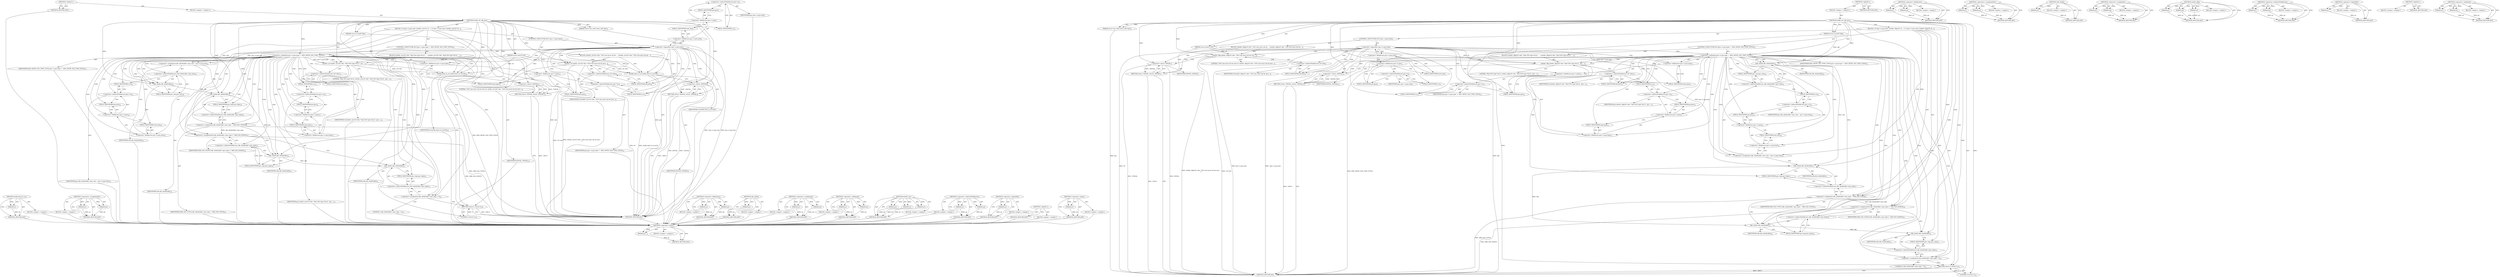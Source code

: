 digraph "&lt;operator&gt;.minus" {
vulnerable_136 [label=<(METHOD,&lt;operator&gt;.minus)>];
vulnerable_137 [label=<(PARAM,p1)>];
vulnerable_138 [label=<(BLOCK,&lt;empty&gt;,&lt;empty&gt;)>];
vulnerable_139 [label=<(METHOD_RETURN,ANY)>];
vulnerable_6 [label=<(METHOD,&lt;global&gt;)<SUB>1</SUB>>];
vulnerable_7 [label=<(BLOCK,&lt;empty&gt;,&lt;empty&gt;)<SUB>1</SUB>>];
vulnerable_8 [label=<(METHOD,netbk_set_skb_gso)<SUB>1</SUB>>];
vulnerable_9 [label=<(PARAM,struct xenvif *vif)<SUB>1</SUB>>];
vulnerable_10 [label=<(PARAM,struct sk_buff *skb)<SUB>2</SUB>>];
vulnerable_11 [label=<(PARAM,struct xen_netif_extra_info *gso)<SUB>3</SUB>>];
vulnerable_12 [label=<(BLOCK,{
 	if (!gso-&gt;u.gso.size) {
		netdev_dbg(vif-&gt;d...,{
 	if (!gso-&gt;u.gso.size) {
		netdev_dbg(vif-&gt;d...)<SUB>4</SUB>>];
vulnerable_13 [label=<(CONTROL_STRUCTURE,IF,if (!gso-&gt;u.gso.size))<SUB>5</SUB>>];
vulnerable_14 [label=<(&lt;operator&gt;.logicalNot,!gso-&gt;u.gso.size)<SUB>5</SUB>>];
vulnerable_15 [label=<(&lt;operator&gt;.fieldAccess,gso-&gt;u.gso.size)<SUB>5</SUB>>];
vulnerable_16 [label=<(&lt;operator&gt;.fieldAccess,gso-&gt;u.gso)<SUB>5</SUB>>];
vulnerable_17 [label=<(&lt;operator&gt;.indirectFieldAccess,gso-&gt;u)<SUB>5</SUB>>];
vulnerable_18 [label=<(IDENTIFIER,gso,!gso-&gt;u.gso.size)<SUB>5</SUB>>];
vulnerable_19 [label=<(FIELD_IDENTIFIER,u,u)<SUB>5</SUB>>];
vulnerable_20 [label=<(FIELD_IDENTIFIER,gso,gso)<SUB>5</SUB>>];
vulnerable_21 [label=<(FIELD_IDENTIFIER,size,size)<SUB>5</SUB>>];
vulnerable_22 [label=<(BLOCK,{
		netdev_dbg(vif-&gt;dev, &quot;GSO size must not be ...,{
		netdev_dbg(vif-&gt;dev, &quot;GSO size must not be ...)<SUB>5</SUB>>];
vulnerable_23 [label=<(netdev_dbg,netdev_dbg(vif-&gt;dev, &quot;GSO size must not be zero...)<SUB>6</SUB>>];
vulnerable_24 [label=<(&lt;operator&gt;.indirectFieldAccess,vif-&gt;dev)<SUB>6</SUB>>];
vulnerable_25 [label=<(IDENTIFIER,vif,netdev_dbg(vif-&gt;dev, &quot;GSO size must not be zero...)<SUB>6</SUB>>];
vulnerable_26 [label=<(FIELD_IDENTIFIER,dev,dev)<SUB>6</SUB>>];
vulnerable_27 [label=<(LITERAL,&quot;GSO size must not be zero.\n&quot;,netdev_dbg(vif-&gt;dev, &quot;GSO size must not be zero...)<SUB>6</SUB>>];
vulnerable_28 [label=<(RETURN,return -EINVAL;,return -EINVAL;)<SUB>7</SUB>>];
vulnerable_29 [label=<(&lt;operator&gt;.minus,-EINVAL)<SUB>7</SUB>>];
vulnerable_30 [label=<(IDENTIFIER,EINVAL,-EINVAL)<SUB>7</SUB>>];
vulnerable_31 [label=<(CONTROL_STRUCTURE,IF,if (gso-&gt;u.gso.type != XEN_NETIF_GSO_TYPE_TCPV4))<SUB>11</SUB>>];
vulnerable_32 [label=<(&lt;operator&gt;.notEquals,gso-&gt;u.gso.type != XEN_NETIF_GSO_TYPE_TCPV4)<SUB>11</SUB>>];
vulnerable_33 [label=<(&lt;operator&gt;.fieldAccess,gso-&gt;u.gso.type)<SUB>11</SUB>>];
vulnerable_34 [label=<(&lt;operator&gt;.fieldAccess,gso-&gt;u.gso)<SUB>11</SUB>>];
vulnerable_35 [label=<(&lt;operator&gt;.indirectFieldAccess,gso-&gt;u)<SUB>11</SUB>>];
vulnerable_36 [label=<(IDENTIFIER,gso,gso-&gt;u.gso.type != XEN_NETIF_GSO_TYPE_TCPV4)<SUB>11</SUB>>];
vulnerable_37 [label=<(FIELD_IDENTIFIER,u,u)<SUB>11</SUB>>];
vulnerable_38 [label=<(FIELD_IDENTIFIER,gso,gso)<SUB>11</SUB>>];
vulnerable_39 [label=<(FIELD_IDENTIFIER,type,type)<SUB>11</SUB>>];
vulnerable_40 [label=<(IDENTIFIER,XEN_NETIF_GSO_TYPE_TCPV4,gso-&gt;u.gso.type != XEN_NETIF_GSO_TYPE_TCPV4)<SUB>11</SUB>>];
vulnerable_41 [label=<(BLOCK,{
		netdev_dbg(vif-&gt;dev, &quot;Bad GSO type %d.\n&quot;, ...,{
		netdev_dbg(vif-&gt;dev, &quot;Bad GSO type %d.\n&quot;, ...)<SUB>11</SUB>>];
vulnerable_42 [label=<(netdev_dbg,netdev_dbg(vif-&gt;dev, &quot;Bad GSO type %d.\n&quot;, gso-...)<SUB>12</SUB>>];
vulnerable_43 [label=<(&lt;operator&gt;.indirectFieldAccess,vif-&gt;dev)<SUB>12</SUB>>];
vulnerable_44 [label=<(IDENTIFIER,vif,netdev_dbg(vif-&gt;dev, &quot;Bad GSO type %d.\n&quot;, gso-...)<SUB>12</SUB>>];
vulnerable_45 [label=<(FIELD_IDENTIFIER,dev,dev)<SUB>12</SUB>>];
vulnerable_46 [label=<(LITERAL,&quot;Bad GSO type %d.\n&quot;,netdev_dbg(vif-&gt;dev, &quot;Bad GSO type %d.\n&quot;, gso-...)<SUB>12</SUB>>];
vulnerable_47 [label=<(&lt;operator&gt;.fieldAccess,gso-&gt;u.gso.type)<SUB>12</SUB>>];
vulnerable_48 [label=<(&lt;operator&gt;.fieldAccess,gso-&gt;u.gso)<SUB>12</SUB>>];
vulnerable_49 [label=<(&lt;operator&gt;.indirectFieldAccess,gso-&gt;u)<SUB>12</SUB>>];
vulnerable_50 [label=<(IDENTIFIER,gso,netdev_dbg(vif-&gt;dev, &quot;Bad GSO type %d.\n&quot;, gso-...)<SUB>12</SUB>>];
vulnerable_51 [label=<(FIELD_IDENTIFIER,u,u)<SUB>12</SUB>>];
vulnerable_52 [label=<(FIELD_IDENTIFIER,gso,gso)<SUB>12</SUB>>];
vulnerable_53 [label=<(FIELD_IDENTIFIER,type,type)<SUB>12</SUB>>];
vulnerable_54 [label=<(RETURN,return -EINVAL;,return -EINVAL;)<SUB>13</SUB>>];
vulnerable_55 [label=<(&lt;operator&gt;.minus,-EINVAL)<SUB>13</SUB>>];
vulnerable_56 [label=<(IDENTIFIER,EINVAL,-EINVAL)<SUB>13</SUB>>];
vulnerable_57 [label=<(&lt;operator&gt;.assignment,skb_shinfo(skb)-&gt;gso_size = gso-&gt;u.gso.size)<SUB>16</SUB>>];
vulnerable_58 [label=<(&lt;operator&gt;.indirectFieldAccess,skb_shinfo(skb)-&gt;gso_size)<SUB>16</SUB>>];
vulnerable_59 [label=<(skb_shinfo,skb_shinfo(skb))<SUB>16</SUB>>];
vulnerable_60 [label=<(IDENTIFIER,skb,skb_shinfo(skb))<SUB>16</SUB>>];
vulnerable_61 [label=<(FIELD_IDENTIFIER,gso_size,gso_size)<SUB>16</SUB>>];
vulnerable_62 [label=<(&lt;operator&gt;.fieldAccess,gso-&gt;u.gso.size)<SUB>16</SUB>>];
vulnerable_63 [label=<(&lt;operator&gt;.fieldAccess,gso-&gt;u.gso)<SUB>16</SUB>>];
vulnerable_64 [label=<(&lt;operator&gt;.indirectFieldAccess,gso-&gt;u)<SUB>16</SUB>>];
vulnerable_65 [label=<(IDENTIFIER,gso,skb_shinfo(skb)-&gt;gso_size = gso-&gt;u.gso.size)<SUB>16</SUB>>];
vulnerable_66 [label=<(FIELD_IDENTIFIER,u,u)<SUB>16</SUB>>];
vulnerable_67 [label=<(FIELD_IDENTIFIER,gso,gso)<SUB>16</SUB>>];
vulnerable_68 [label=<(FIELD_IDENTIFIER,size,size)<SUB>16</SUB>>];
vulnerable_69 [label=<(&lt;operator&gt;.assignment,skb_shinfo(skb)-&gt;gso_type = SKB_GSO_TCPV4)<SUB>17</SUB>>];
vulnerable_70 [label=<(&lt;operator&gt;.indirectFieldAccess,skb_shinfo(skb)-&gt;gso_type)<SUB>17</SUB>>];
vulnerable_71 [label=<(skb_shinfo,skb_shinfo(skb))<SUB>17</SUB>>];
vulnerable_72 [label=<(IDENTIFIER,skb,skb_shinfo(skb))<SUB>17</SUB>>];
vulnerable_73 [label=<(FIELD_IDENTIFIER,gso_type,gso_type)<SUB>17</SUB>>];
vulnerable_74 [label=<(IDENTIFIER,SKB_GSO_TCPV4,skb_shinfo(skb)-&gt;gso_type = SKB_GSO_TCPV4)<SUB>17</SUB>>];
vulnerable_75 [label=<(&lt;operators&gt;.assignmentOr,skb_shinfo(skb)-&gt;gso_type |= SKB_GSO_DODGY)<SUB>20</SUB>>];
vulnerable_76 [label=<(&lt;operator&gt;.indirectFieldAccess,skb_shinfo(skb)-&gt;gso_type)<SUB>20</SUB>>];
vulnerable_77 [label=<(skb_shinfo,skb_shinfo(skb))<SUB>20</SUB>>];
vulnerable_78 [label=<(IDENTIFIER,skb,skb_shinfo(skb))<SUB>20</SUB>>];
vulnerable_79 [label=<(FIELD_IDENTIFIER,gso_type,gso_type)<SUB>20</SUB>>];
vulnerable_80 [label=<(IDENTIFIER,SKB_GSO_DODGY,skb_shinfo(skb)-&gt;gso_type |= SKB_GSO_DODGY)<SUB>20</SUB>>];
vulnerable_81 [label=<(&lt;operator&gt;.assignment,skb_shinfo(skb)-&gt;gso_segs = 0)<SUB>21</SUB>>];
vulnerable_82 [label=<(&lt;operator&gt;.indirectFieldAccess,skb_shinfo(skb)-&gt;gso_segs)<SUB>21</SUB>>];
vulnerable_83 [label=<(skb_shinfo,skb_shinfo(skb))<SUB>21</SUB>>];
vulnerable_84 [label=<(IDENTIFIER,skb,skb_shinfo(skb))<SUB>21</SUB>>];
vulnerable_85 [label=<(FIELD_IDENTIFIER,gso_segs,gso_segs)<SUB>21</SUB>>];
vulnerable_86 [label=<(LITERAL,0,skb_shinfo(skb)-&gt;gso_segs = 0)<SUB>21</SUB>>];
vulnerable_87 [label=<(RETURN,return 0;,return 0;)<SUB>23</SUB>>];
vulnerable_88 [label=<(LITERAL,0,return 0;)<SUB>23</SUB>>];
vulnerable_89 [label=<(METHOD_RETURN,int)<SUB>1</SUB>>];
vulnerable_91 [label=<(METHOD_RETURN,ANY)<SUB>1</SUB>>];
vulnerable_120 [label=<(METHOD,&lt;operator&gt;.fieldAccess)>];
vulnerable_121 [label=<(PARAM,p1)>];
vulnerable_122 [label=<(PARAM,p2)>];
vulnerable_123 [label=<(BLOCK,&lt;empty&gt;,&lt;empty&gt;)>];
vulnerable_124 [label=<(METHOD_RETURN,ANY)>];
vulnerable_154 [label=<(METHOD,&lt;operators&gt;.assignmentOr)>];
vulnerable_155 [label=<(PARAM,p1)>];
vulnerable_156 [label=<(PARAM,p2)>];
vulnerable_157 [label=<(BLOCK,&lt;empty&gt;,&lt;empty&gt;)>];
vulnerable_158 [label=<(METHOD_RETURN,ANY)>];
vulnerable_150 [label=<(METHOD,skb_shinfo)>];
vulnerable_151 [label=<(PARAM,p1)>];
vulnerable_152 [label=<(BLOCK,&lt;empty&gt;,&lt;empty&gt;)>];
vulnerable_153 [label=<(METHOD_RETURN,ANY)>];
vulnerable_145 [label=<(METHOD,&lt;operator&gt;.assignment)>];
vulnerable_146 [label=<(PARAM,p1)>];
vulnerable_147 [label=<(PARAM,p2)>];
vulnerable_148 [label=<(BLOCK,&lt;empty&gt;,&lt;empty&gt;)>];
vulnerable_149 [label=<(METHOD_RETURN,ANY)>];
vulnerable_130 [label=<(METHOD,netdev_dbg)>];
vulnerable_131 [label=<(PARAM,p1)>];
vulnerable_132 [label=<(PARAM,p2)>];
vulnerable_133 [label=<(PARAM,p3)>];
vulnerable_134 [label=<(BLOCK,&lt;empty&gt;,&lt;empty&gt;)>];
vulnerable_135 [label=<(METHOD_RETURN,ANY)>];
vulnerable_125 [label=<(METHOD,&lt;operator&gt;.indirectFieldAccess)>];
vulnerable_126 [label=<(PARAM,p1)>];
vulnerable_127 [label=<(PARAM,p2)>];
vulnerable_128 [label=<(BLOCK,&lt;empty&gt;,&lt;empty&gt;)>];
vulnerable_129 [label=<(METHOD_RETURN,ANY)>];
vulnerable_116 [label=<(METHOD,&lt;operator&gt;.logicalNot)>];
vulnerable_117 [label=<(PARAM,p1)>];
vulnerable_118 [label=<(BLOCK,&lt;empty&gt;,&lt;empty&gt;)>];
vulnerable_119 [label=<(METHOD_RETURN,ANY)>];
vulnerable_110 [label=<(METHOD,&lt;global&gt;)<SUB>1</SUB>>];
vulnerable_111 [label=<(BLOCK,&lt;empty&gt;,&lt;empty&gt;)>];
vulnerable_112 [label=<(METHOD_RETURN,ANY)>];
vulnerable_140 [label=<(METHOD,&lt;operator&gt;.notEquals)>];
vulnerable_141 [label=<(PARAM,p1)>];
vulnerable_142 [label=<(PARAM,p2)>];
vulnerable_143 [label=<(BLOCK,&lt;empty&gt;,&lt;empty&gt;)>];
vulnerable_144 [label=<(METHOD_RETURN,ANY)>];
fixed_140 [label=<(METHOD,netbk_fatal_tx_err)>];
fixed_141 [label=<(PARAM,p1)>];
fixed_142 [label=<(BLOCK,&lt;empty&gt;,&lt;empty&gt;)>];
fixed_143 [label=<(METHOD_RETURN,ANY)>];
fixed_162 [label=<(METHOD,&lt;operators&gt;.assignmentOr)>];
fixed_163 [label=<(PARAM,p1)>];
fixed_164 [label=<(PARAM,p2)>];
fixed_165 [label=<(BLOCK,&lt;empty&gt;,&lt;empty&gt;)>];
fixed_166 [label=<(METHOD_RETURN,ANY)>];
fixed_6 [label=<(METHOD,&lt;global&gt;)<SUB>1</SUB>>];
fixed_7 [label=<(BLOCK,&lt;empty&gt;,&lt;empty&gt;)<SUB>1</SUB>>];
fixed_8 [label=<(METHOD,netbk_set_skb_gso)<SUB>1</SUB>>];
fixed_9 [label=<(PARAM,struct xenvif *vif)<SUB>1</SUB>>];
fixed_10 [label=<(PARAM,struct sk_buff *skb)<SUB>2</SUB>>];
fixed_11 [label=<(PARAM,struct xen_netif_extra_info *gso)<SUB>3</SUB>>];
fixed_12 [label=<(BLOCK,{
 	if (!gso-&gt;u.gso.size) {
		netdev_err(vif-&gt;d...,{
 	if (!gso-&gt;u.gso.size) {
		netdev_err(vif-&gt;d...)<SUB>4</SUB>>];
fixed_13 [label=<(CONTROL_STRUCTURE,IF,if (!gso-&gt;u.gso.size))<SUB>5</SUB>>];
fixed_14 [label=<(&lt;operator&gt;.logicalNot,!gso-&gt;u.gso.size)<SUB>5</SUB>>];
fixed_15 [label=<(&lt;operator&gt;.fieldAccess,gso-&gt;u.gso.size)<SUB>5</SUB>>];
fixed_16 [label=<(&lt;operator&gt;.fieldAccess,gso-&gt;u.gso)<SUB>5</SUB>>];
fixed_17 [label=<(&lt;operator&gt;.indirectFieldAccess,gso-&gt;u)<SUB>5</SUB>>];
fixed_18 [label=<(IDENTIFIER,gso,!gso-&gt;u.gso.size)<SUB>5</SUB>>];
fixed_19 [label=<(FIELD_IDENTIFIER,u,u)<SUB>5</SUB>>];
fixed_20 [label=<(FIELD_IDENTIFIER,gso,gso)<SUB>5</SUB>>];
fixed_21 [label=<(FIELD_IDENTIFIER,size,size)<SUB>5</SUB>>];
fixed_22 [label=<(BLOCK,{
		netdev_err(vif-&gt;dev, &quot;GSO size must not be ...,{
		netdev_err(vif-&gt;dev, &quot;GSO size must not be ...)<SUB>5</SUB>>];
fixed_23 [label=<(netdev_err,netdev_err(vif-&gt;dev, &quot;GSO size must not be zero...)<SUB>6</SUB>>];
fixed_24 [label=<(&lt;operator&gt;.indirectFieldAccess,vif-&gt;dev)<SUB>6</SUB>>];
fixed_25 [label=<(IDENTIFIER,vif,netdev_err(vif-&gt;dev, &quot;GSO size must not be zero...)<SUB>6</SUB>>];
fixed_26 [label=<(FIELD_IDENTIFIER,dev,dev)<SUB>6</SUB>>];
fixed_27 [label=<(LITERAL,&quot;GSO size must not be zero.\n&quot;,netdev_err(vif-&gt;dev, &quot;GSO size must not be zero...)<SUB>6</SUB>>];
fixed_28 [label=<(netbk_fatal_tx_err,netbk_fatal_tx_err(vif))<SUB>7</SUB>>];
fixed_29 [label=<(IDENTIFIER,vif,netbk_fatal_tx_err(vif))<SUB>7</SUB>>];
fixed_30 [label=<(RETURN,return -EINVAL;,return -EINVAL;)<SUB>8</SUB>>];
fixed_31 [label=<(&lt;operator&gt;.minus,-EINVAL)<SUB>8</SUB>>];
fixed_32 [label=<(IDENTIFIER,EINVAL,-EINVAL)<SUB>8</SUB>>];
fixed_33 [label=<(CONTROL_STRUCTURE,IF,if (gso-&gt;u.gso.type != XEN_NETIF_GSO_TYPE_TCPV4))<SUB>12</SUB>>];
fixed_34 [label=<(&lt;operator&gt;.notEquals,gso-&gt;u.gso.type != XEN_NETIF_GSO_TYPE_TCPV4)<SUB>12</SUB>>];
fixed_35 [label=<(&lt;operator&gt;.fieldAccess,gso-&gt;u.gso.type)<SUB>12</SUB>>];
fixed_36 [label=<(&lt;operator&gt;.fieldAccess,gso-&gt;u.gso)<SUB>12</SUB>>];
fixed_37 [label=<(&lt;operator&gt;.indirectFieldAccess,gso-&gt;u)<SUB>12</SUB>>];
fixed_38 [label=<(IDENTIFIER,gso,gso-&gt;u.gso.type != XEN_NETIF_GSO_TYPE_TCPV4)<SUB>12</SUB>>];
fixed_39 [label=<(FIELD_IDENTIFIER,u,u)<SUB>12</SUB>>];
fixed_40 [label=<(FIELD_IDENTIFIER,gso,gso)<SUB>12</SUB>>];
fixed_41 [label=<(FIELD_IDENTIFIER,type,type)<SUB>12</SUB>>];
fixed_42 [label=<(IDENTIFIER,XEN_NETIF_GSO_TYPE_TCPV4,gso-&gt;u.gso.type != XEN_NETIF_GSO_TYPE_TCPV4)<SUB>12</SUB>>];
fixed_43 [label=<(BLOCK,{
		netdev_err(vif-&gt;dev, &quot;Bad GSO type %d.\n&quot;, ...,{
		netdev_err(vif-&gt;dev, &quot;Bad GSO type %d.\n&quot;, ...)<SUB>12</SUB>>];
fixed_44 [label=<(netdev_err,netdev_err(vif-&gt;dev, &quot;Bad GSO type %d.\n&quot;, gso-...)<SUB>13</SUB>>];
fixed_45 [label=<(&lt;operator&gt;.indirectFieldAccess,vif-&gt;dev)<SUB>13</SUB>>];
fixed_46 [label=<(IDENTIFIER,vif,netdev_err(vif-&gt;dev, &quot;Bad GSO type %d.\n&quot;, gso-...)<SUB>13</SUB>>];
fixed_47 [label=<(FIELD_IDENTIFIER,dev,dev)<SUB>13</SUB>>];
fixed_48 [label=<(LITERAL,&quot;Bad GSO type %d.\n&quot;,netdev_err(vif-&gt;dev, &quot;Bad GSO type %d.\n&quot;, gso-...)<SUB>13</SUB>>];
fixed_49 [label=<(&lt;operator&gt;.fieldAccess,gso-&gt;u.gso.type)<SUB>13</SUB>>];
fixed_50 [label=<(&lt;operator&gt;.fieldAccess,gso-&gt;u.gso)<SUB>13</SUB>>];
fixed_51 [label=<(&lt;operator&gt;.indirectFieldAccess,gso-&gt;u)<SUB>13</SUB>>];
fixed_52 [label=<(IDENTIFIER,gso,netdev_err(vif-&gt;dev, &quot;Bad GSO type %d.\n&quot;, gso-...)<SUB>13</SUB>>];
fixed_53 [label=<(FIELD_IDENTIFIER,u,u)<SUB>13</SUB>>];
fixed_54 [label=<(FIELD_IDENTIFIER,gso,gso)<SUB>13</SUB>>];
fixed_55 [label=<(FIELD_IDENTIFIER,type,type)<SUB>13</SUB>>];
fixed_56 [label=<(netbk_fatal_tx_err,netbk_fatal_tx_err(vif))<SUB>14</SUB>>];
fixed_57 [label=<(IDENTIFIER,vif,netbk_fatal_tx_err(vif))<SUB>14</SUB>>];
fixed_58 [label=<(RETURN,return -EINVAL;,return -EINVAL;)<SUB>15</SUB>>];
fixed_59 [label=<(&lt;operator&gt;.minus,-EINVAL)<SUB>15</SUB>>];
fixed_60 [label=<(IDENTIFIER,EINVAL,-EINVAL)<SUB>15</SUB>>];
fixed_61 [label=<(&lt;operator&gt;.assignment,skb_shinfo(skb)-&gt;gso_size = gso-&gt;u.gso.size)<SUB>18</SUB>>];
fixed_62 [label=<(&lt;operator&gt;.indirectFieldAccess,skb_shinfo(skb)-&gt;gso_size)<SUB>18</SUB>>];
fixed_63 [label=<(skb_shinfo,skb_shinfo(skb))<SUB>18</SUB>>];
fixed_64 [label=<(IDENTIFIER,skb,skb_shinfo(skb))<SUB>18</SUB>>];
fixed_65 [label=<(FIELD_IDENTIFIER,gso_size,gso_size)<SUB>18</SUB>>];
fixed_66 [label=<(&lt;operator&gt;.fieldAccess,gso-&gt;u.gso.size)<SUB>18</SUB>>];
fixed_67 [label=<(&lt;operator&gt;.fieldAccess,gso-&gt;u.gso)<SUB>18</SUB>>];
fixed_68 [label=<(&lt;operator&gt;.indirectFieldAccess,gso-&gt;u)<SUB>18</SUB>>];
fixed_69 [label=<(IDENTIFIER,gso,skb_shinfo(skb)-&gt;gso_size = gso-&gt;u.gso.size)<SUB>18</SUB>>];
fixed_70 [label=<(FIELD_IDENTIFIER,u,u)<SUB>18</SUB>>];
fixed_71 [label=<(FIELD_IDENTIFIER,gso,gso)<SUB>18</SUB>>];
fixed_72 [label=<(FIELD_IDENTIFIER,size,size)<SUB>18</SUB>>];
fixed_73 [label=<(&lt;operator&gt;.assignment,skb_shinfo(skb)-&gt;gso_type = SKB_GSO_TCPV4)<SUB>19</SUB>>];
fixed_74 [label=<(&lt;operator&gt;.indirectFieldAccess,skb_shinfo(skb)-&gt;gso_type)<SUB>19</SUB>>];
fixed_75 [label=<(skb_shinfo,skb_shinfo(skb))<SUB>19</SUB>>];
fixed_76 [label=<(IDENTIFIER,skb,skb_shinfo(skb))<SUB>19</SUB>>];
fixed_77 [label=<(FIELD_IDENTIFIER,gso_type,gso_type)<SUB>19</SUB>>];
fixed_78 [label=<(IDENTIFIER,SKB_GSO_TCPV4,skb_shinfo(skb)-&gt;gso_type = SKB_GSO_TCPV4)<SUB>19</SUB>>];
fixed_79 [label=<(&lt;operators&gt;.assignmentOr,skb_shinfo(skb)-&gt;gso_type |= SKB_GSO_DODGY)<SUB>22</SUB>>];
fixed_80 [label=<(&lt;operator&gt;.indirectFieldAccess,skb_shinfo(skb)-&gt;gso_type)<SUB>22</SUB>>];
fixed_81 [label=<(skb_shinfo,skb_shinfo(skb))<SUB>22</SUB>>];
fixed_82 [label=<(IDENTIFIER,skb,skb_shinfo(skb))<SUB>22</SUB>>];
fixed_83 [label=<(FIELD_IDENTIFIER,gso_type,gso_type)<SUB>22</SUB>>];
fixed_84 [label=<(IDENTIFIER,SKB_GSO_DODGY,skb_shinfo(skb)-&gt;gso_type |= SKB_GSO_DODGY)<SUB>22</SUB>>];
fixed_85 [label=<(&lt;operator&gt;.assignment,skb_shinfo(skb)-&gt;gso_segs = 0)<SUB>23</SUB>>];
fixed_86 [label=<(&lt;operator&gt;.indirectFieldAccess,skb_shinfo(skb)-&gt;gso_segs)<SUB>23</SUB>>];
fixed_87 [label=<(skb_shinfo,skb_shinfo(skb))<SUB>23</SUB>>];
fixed_88 [label=<(IDENTIFIER,skb,skb_shinfo(skb))<SUB>23</SUB>>];
fixed_89 [label=<(FIELD_IDENTIFIER,gso_segs,gso_segs)<SUB>23</SUB>>];
fixed_90 [label=<(LITERAL,0,skb_shinfo(skb)-&gt;gso_segs = 0)<SUB>23</SUB>>];
fixed_91 [label=<(RETURN,return 0;,return 0;)<SUB>25</SUB>>];
fixed_92 [label=<(LITERAL,0,return 0;)<SUB>25</SUB>>];
fixed_93 [label=<(METHOD_RETURN,int)<SUB>1</SUB>>];
fixed_95 [label=<(METHOD_RETURN,ANY)<SUB>1</SUB>>];
fixed_124 [label=<(METHOD,&lt;operator&gt;.fieldAccess)>];
fixed_125 [label=<(PARAM,p1)>];
fixed_126 [label=<(PARAM,p2)>];
fixed_127 [label=<(BLOCK,&lt;empty&gt;,&lt;empty&gt;)>];
fixed_128 [label=<(METHOD_RETURN,ANY)>];
fixed_158 [label=<(METHOD,skb_shinfo)>];
fixed_159 [label=<(PARAM,p1)>];
fixed_160 [label=<(BLOCK,&lt;empty&gt;,&lt;empty&gt;)>];
fixed_161 [label=<(METHOD_RETURN,ANY)>];
fixed_153 [label=<(METHOD,&lt;operator&gt;.assignment)>];
fixed_154 [label=<(PARAM,p1)>];
fixed_155 [label=<(PARAM,p2)>];
fixed_156 [label=<(BLOCK,&lt;empty&gt;,&lt;empty&gt;)>];
fixed_157 [label=<(METHOD_RETURN,ANY)>];
fixed_148 [label=<(METHOD,&lt;operator&gt;.notEquals)>];
fixed_149 [label=<(PARAM,p1)>];
fixed_150 [label=<(PARAM,p2)>];
fixed_151 [label=<(BLOCK,&lt;empty&gt;,&lt;empty&gt;)>];
fixed_152 [label=<(METHOD_RETURN,ANY)>];
fixed_134 [label=<(METHOD,netdev_err)>];
fixed_135 [label=<(PARAM,p1)>];
fixed_136 [label=<(PARAM,p2)>];
fixed_137 [label=<(PARAM,p3)>];
fixed_138 [label=<(BLOCK,&lt;empty&gt;,&lt;empty&gt;)>];
fixed_139 [label=<(METHOD_RETURN,ANY)>];
fixed_129 [label=<(METHOD,&lt;operator&gt;.indirectFieldAccess)>];
fixed_130 [label=<(PARAM,p1)>];
fixed_131 [label=<(PARAM,p2)>];
fixed_132 [label=<(BLOCK,&lt;empty&gt;,&lt;empty&gt;)>];
fixed_133 [label=<(METHOD_RETURN,ANY)>];
fixed_120 [label=<(METHOD,&lt;operator&gt;.logicalNot)>];
fixed_121 [label=<(PARAM,p1)>];
fixed_122 [label=<(BLOCK,&lt;empty&gt;,&lt;empty&gt;)>];
fixed_123 [label=<(METHOD_RETURN,ANY)>];
fixed_114 [label=<(METHOD,&lt;global&gt;)<SUB>1</SUB>>];
fixed_115 [label=<(BLOCK,&lt;empty&gt;,&lt;empty&gt;)>];
fixed_116 [label=<(METHOD_RETURN,ANY)>];
fixed_144 [label=<(METHOD,&lt;operator&gt;.minus)>];
fixed_145 [label=<(PARAM,p1)>];
fixed_146 [label=<(BLOCK,&lt;empty&gt;,&lt;empty&gt;)>];
fixed_147 [label=<(METHOD_RETURN,ANY)>];
vulnerable_136 -> vulnerable_137  [key=0, label="AST: "];
vulnerable_136 -> vulnerable_137  [key=1, label="DDG: "];
vulnerable_136 -> vulnerable_138  [key=0, label="AST: "];
vulnerable_136 -> vulnerable_139  [key=0, label="AST: "];
vulnerable_136 -> vulnerable_139  [key=1, label="CFG: "];
vulnerable_137 -> vulnerable_139  [key=0, label="DDG: p1"];
vulnerable_6 -> vulnerable_7  [key=0, label="AST: "];
vulnerable_6 -> vulnerable_91  [key=0, label="AST: "];
vulnerable_6 -> vulnerable_91  [key=1, label="CFG: "];
vulnerable_7 -> vulnerable_8  [key=0, label="AST: "];
vulnerable_8 -> vulnerable_9  [key=0, label="AST: "];
vulnerable_8 -> vulnerable_9  [key=1, label="DDG: "];
vulnerable_8 -> vulnerable_10  [key=0, label="AST: "];
vulnerable_8 -> vulnerable_10  [key=1, label="DDG: "];
vulnerable_8 -> vulnerable_11  [key=0, label="AST: "];
vulnerable_8 -> vulnerable_11  [key=1, label="DDG: "];
vulnerable_8 -> vulnerable_12  [key=0, label="AST: "];
vulnerable_8 -> vulnerable_89  [key=0, label="AST: "];
vulnerable_8 -> vulnerable_19  [key=0, label="CFG: "];
vulnerable_8 -> vulnerable_69  [key=0, label="DDG: "];
vulnerable_8 -> vulnerable_75  [key=0, label="DDG: "];
vulnerable_8 -> vulnerable_81  [key=0, label="DDG: "];
vulnerable_8 -> vulnerable_87  [key=0, label="DDG: "];
vulnerable_8 -> vulnerable_88  [key=0, label="DDG: "];
vulnerable_8 -> vulnerable_32  [key=0, label="DDG: "];
vulnerable_8 -> vulnerable_23  [key=0, label="DDG: "];
vulnerable_8 -> vulnerable_42  [key=0, label="DDG: "];
vulnerable_8 -> vulnerable_59  [key=0, label="DDG: "];
vulnerable_8 -> vulnerable_71  [key=0, label="DDG: "];
vulnerable_8 -> vulnerable_77  [key=0, label="DDG: "];
vulnerable_8 -> vulnerable_83  [key=0, label="DDG: "];
vulnerable_8 -> vulnerable_29  [key=0, label="DDG: "];
vulnerable_8 -> vulnerable_55  [key=0, label="DDG: "];
vulnerable_9 -> vulnerable_89  [key=0, label="DDG: vif"];
vulnerable_9 -> vulnerable_23  [key=0, label="DDG: vif"];
vulnerable_9 -> vulnerable_42  [key=0, label="DDG: vif"];
vulnerable_10 -> vulnerable_89  [key=0, label="DDG: skb"];
vulnerable_10 -> vulnerable_59  [key=0, label="DDG: skb"];
vulnerable_11 -> vulnerable_89  [key=0, label="DDG: gso"];
vulnerable_12 -> vulnerable_13  [key=0, label="AST: "];
vulnerable_12 -> vulnerable_31  [key=0, label="AST: "];
vulnerable_12 -> vulnerable_57  [key=0, label="AST: "];
vulnerable_12 -> vulnerable_69  [key=0, label="AST: "];
vulnerable_12 -> vulnerable_75  [key=0, label="AST: "];
vulnerable_12 -> vulnerable_81  [key=0, label="AST: "];
vulnerable_12 -> vulnerable_87  [key=0, label="AST: "];
vulnerable_13 -> vulnerable_14  [key=0, label="AST: "];
vulnerable_13 -> vulnerable_22  [key=0, label="AST: "];
vulnerable_14 -> vulnerable_15  [key=0, label="AST: "];
vulnerable_14 -> vulnerable_26  [key=0, label="CFG: "];
vulnerable_14 -> vulnerable_26  [key=1, label="CDG: "];
vulnerable_14 -> vulnerable_37  [key=0, label="CFG: "];
vulnerable_14 -> vulnerable_37  [key=1, label="CDG: "];
vulnerable_14 -> vulnerable_89  [key=0, label="DDG: gso-&gt;u.gso.size"];
vulnerable_14 -> vulnerable_89  [key=1, label="DDG: !gso-&gt;u.gso.size"];
vulnerable_14 -> vulnerable_57  [key=0, label="DDG: gso-&gt;u.gso.size"];
vulnerable_14 -> vulnerable_34  [key=0, label="CDG: "];
vulnerable_14 -> vulnerable_32  [key=0, label="CDG: "];
vulnerable_14 -> vulnerable_28  [key=0, label="CDG: "];
vulnerable_14 -> vulnerable_38  [key=0, label="CDG: "];
vulnerable_14 -> vulnerable_29  [key=0, label="CDG: "];
vulnerable_14 -> vulnerable_35  [key=0, label="CDG: "];
vulnerable_14 -> vulnerable_24  [key=0, label="CDG: "];
vulnerable_14 -> vulnerable_33  [key=0, label="CDG: "];
vulnerable_14 -> vulnerable_23  [key=0, label="CDG: "];
vulnerable_14 -> vulnerable_39  [key=0, label="CDG: "];
vulnerable_15 -> vulnerable_16  [key=0, label="AST: "];
vulnerable_15 -> vulnerable_21  [key=0, label="AST: "];
vulnerable_15 -> vulnerable_14  [key=0, label="CFG: "];
vulnerable_16 -> vulnerable_17  [key=0, label="AST: "];
vulnerable_16 -> vulnerable_20  [key=0, label="AST: "];
vulnerable_16 -> vulnerable_21  [key=0, label="CFG: "];
vulnerable_17 -> vulnerable_18  [key=0, label="AST: "];
vulnerable_17 -> vulnerable_19  [key=0, label="AST: "];
vulnerable_17 -> vulnerable_20  [key=0, label="CFG: "];
vulnerable_19 -> vulnerable_17  [key=0, label="CFG: "];
vulnerable_20 -> vulnerable_16  [key=0, label="CFG: "];
vulnerable_21 -> vulnerable_15  [key=0, label="CFG: "];
vulnerable_22 -> vulnerable_23  [key=0, label="AST: "];
vulnerable_22 -> vulnerable_28  [key=0, label="AST: "];
vulnerable_23 -> vulnerable_24  [key=0, label="AST: "];
vulnerable_23 -> vulnerable_27  [key=0, label="AST: "];
vulnerable_23 -> vulnerable_29  [key=0, label="CFG: "];
vulnerable_23 -> vulnerable_89  [key=0, label="DDG: vif-&gt;dev"];
vulnerable_23 -> vulnerable_89  [key=1, label="DDG: netdev_dbg(vif-&gt;dev, &quot;GSO size must not be zero.\n&quot;)"];
vulnerable_24 -> vulnerable_25  [key=0, label="AST: "];
vulnerable_24 -> vulnerable_26  [key=0, label="AST: "];
vulnerable_24 -> vulnerable_23  [key=0, label="CFG: "];
vulnerable_26 -> vulnerable_24  [key=0, label="CFG: "];
vulnerable_28 -> vulnerable_29  [key=0, label="AST: "];
vulnerable_28 -> vulnerable_89  [key=0, label="CFG: "];
vulnerable_28 -> vulnerable_89  [key=1, label="DDG: &lt;RET&gt;"];
vulnerable_29 -> vulnerable_30  [key=0, label="AST: "];
vulnerable_29 -> vulnerable_28  [key=0, label="CFG: "];
vulnerable_29 -> vulnerable_28  [key=1, label="DDG: -EINVAL"];
vulnerable_29 -> vulnerable_89  [key=0, label="DDG: EINVAL"];
vulnerable_29 -> vulnerable_89  [key=1, label="DDG: -EINVAL"];
vulnerable_31 -> vulnerable_32  [key=0, label="AST: "];
vulnerable_31 -> vulnerable_41  [key=0, label="AST: "];
vulnerable_32 -> vulnerable_33  [key=0, label="AST: "];
vulnerable_32 -> vulnerable_40  [key=0, label="AST: "];
vulnerable_32 -> vulnerable_45  [key=0, label="CFG: "];
vulnerable_32 -> vulnerable_45  [key=1, label="CDG: "];
vulnerable_32 -> vulnerable_59  [key=0, label="CFG: "];
vulnerable_32 -> vulnerable_59  [key=1, label="CDG: "];
vulnerable_32 -> vulnerable_89  [key=0, label="DDG: XEN_NETIF_GSO_TYPE_TCPV4"];
vulnerable_32 -> vulnerable_42  [key=0, label="DDG: gso-&gt;u.gso.type"];
vulnerable_32 -> vulnerable_42  [key=1, label="CDG: "];
vulnerable_32 -> vulnerable_47  [key=0, label="CDG: "];
vulnerable_32 -> vulnerable_48  [key=0, label="CDG: "];
vulnerable_32 -> vulnerable_68  [key=0, label="CDG: "];
vulnerable_32 -> vulnerable_49  [key=0, label="CDG: "];
vulnerable_32 -> vulnerable_73  [key=0, label="CDG: "];
vulnerable_32 -> vulnerable_77  [key=0, label="CDG: "];
vulnerable_32 -> vulnerable_64  [key=0, label="CDG: "];
vulnerable_32 -> vulnerable_51  [key=0, label="CDG: "];
vulnerable_32 -> vulnerable_57  [key=0, label="CDG: "];
vulnerable_32 -> vulnerable_66  [key=0, label="CDG: "];
vulnerable_32 -> vulnerable_75  [key=0, label="CDG: "];
vulnerable_32 -> vulnerable_52  [key=0, label="CDG: "];
vulnerable_32 -> vulnerable_81  [key=0, label="CDG: "];
vulnerable_32 -> vulnerable_85  [key=0, label="CDG: "];
vulnerable_32 -> vulnerable_69  [key=0, label="CDG: "];
vulnerable_32 -> vulnerable_67  [key=0, label="CDG: "];
vulnerable_32 -> vulnerable_76  [key=0, label="CDG: "];
vulnerable_32 -> vulnerable_87  [key=0, label="CDG: "];
vulnerable_32 -> vulnerable_82  [key=0, label="CDG: "];
vulnerable_32 -> vulnerable_54  [key=0, label="CDG: "];
vulnerable_32 -> vulnerable_79  [key=0, label="CDG: "];
vulnerable_32 -> vulnerable_43  [key=0, label="CDG: "];
vulnerable_32 -> vulnerable_58  [key=0, label="CDG: "];
vulnerable_32 -> vulnerable_61  [key=0, label="CDG: "];
vulnerable_32 -> vulnerable_83  [key=0, label="CDG: "];
vulnerable_32 -> vulnerable_71  [key=0, label="CDG: "];
vulnerable_32 -> vulnerable_53  [key=0, label="CDG: "];
vulnerable_32 -> vulnerable_70  [key=0, label="CDG: "];
vulnerable_32 -> vulnerable_63  [key=0, label="CDG: "];
vulnerable_32 -> vulnerable_55  [key=0, label="CDG: "];
vulnerable_32 -> vulnerable_62  [key=0, label="CDG: "];
vulnerable_33 -> vulnerable_34  [key=0, label="AST: "];
vulnerable_33 -> vulnerable_39  [key=0, label="AST: "];
vulnerable_33 -> vulnerable_32  [key=0, label="CFG: "];
vulnerable_34 -> vulnerable_35  [key=0, label="AST: "];
vulnerable_34 -> vulnerable_38  [key=0, label="AST: "];
vulnerable_34 -> vulnerable_39  [key=0, label="CFG: "];
vulnerable_35 -> vulnerable_36  [key=0, label="AST: "];
vulnerable_35 -> vulnerable_37  [key=0, label="AST: "];
vulnerable_35 -> vulnerable_38  [key=0, label="CFG: "];
vulnerable_37 -> vulnerable_35  [key=0, label="CFG: "];
vulnerable_38 -> vulnerable_34  [key=0, label="CFG: "];
vulnerable_39 -> vulnerable_33  [key=0, label="CFG: "];
vulnerable_41 -> vulnerable_42  [key=0, label="AST: "];
vulnerable_41 -> vulnerable_54  [key=0, label="AST: "];
vulnerable_42 -> vulnerable_43  [key=0, label="AST: "];
vulnerable_42 -> vulnerable_46  [key=0, label="AST: "];
vulnerable_42 -> vulnerable_47  [key=0, label="AST: "];
vulnerable_42 -> vulnerable_55  [key=0, label="CFG: "];
vulnerable_43 -> vulnerable_44  [key=0, label="AST: "];
vulnerable_43 -> vulnerable_45  [key=0, label="AST: "];
vulnerable_43 -> vulnerable_51  [key=0, label="CFG: "];
vulnerable_45 -> vulnerable_43  [key=0, label="CFG: "];
vulnerable_47 -> vulnerable_48  [key=0, label="AST: "];
vulnerable_47 -> vulnerable_53  [key=0, label="AST: "];
vulnerable_47 -> vulnerable_42  [key=0, label="CFG: "];
vulnerable_48 -> vulnerable_49  [key=0, label="AST: "];
vulnerable_48 -> vulnerable_52  [key=0, label="AST: "];
vulnerable_48 -> vulnerable_53  [key=0, label="CFG: "];
vulnerable_49 -> vulnerable_50  [key=0, label="AST: "];
vulnerable_49 -> vulnerable_51  [key=0, label="AST: "];
vulnerable_49 -> vulnerable_52  [key=0, label="CFG: "];
vulnerable_51 -> vulnerable_49  [key=0, label="CFG: "];
vulnerable_52 -> vulnerable_48  [key=0, label="CFG: "];
vulnerable_53 -> vulnerable_47  [key=0, label="CFG: "];
vulnerable_54 -> vulnerable_55  [key=0, label="AST: "];
vulnerable_54 -> vulnerable_89  [key=0, label="CFG: "];
vulnerable_54 -> vulnerable_89  [key=1, label="DDG: &lt;RET&gt;"];
vulnerable_55 -> vulnerable_56  [key=0, label="AST: "];
vulnerable_55 -> vulnerable_54  [key=0, label="CFG: "];
vulnerable_55 -> vulnerable_54  [key=1, label="DDG: -EINVAL"];
vulnerable_57 -> vulnerable_58  [key=0, label="AST: "];
vulnerable_57 -> vulnerable_62  [key=0, label="AST: "];
vulnerable_57 -> vulnerable_71  [key=0, label="CFG: "];
vulnerable_58 -> vulnerable_59  [key=0, label="AST: "];
vulnerable_58 -> vulnerable_61  [key=0, label="AST: "];
vulnerable_58 -> vulnerable_66  [key=0, label="CFG: "];
vulnerable_59 -> vulnerable_60  [key=0, label="AST: "];
vulnerable_59 -> vulnerable_61  [key=0, label="CFG: "];
vulnerable_59 -> vulnerable_71  [key=0, label="DDG: skb"];
vulnerable_61 -> vulnerable_58  [key=0, label="CFG: "];
vulnerable_62 -> vulnerable_63  [key=0, label="AST: "];
vulnerable_62 -> vulnerable_68  [key=0, label="AST: "];
vulnerable_62 -> vulnerable_57  [key=0, label="CFG: "];
vulnerable_63 -> vulnerable_64  [key=0, label="AST: "];
vulnerable_63 -> vulnerable_67  [key=0, label="AST: "];
vulnerable_63 -> vulnerable_68  [key=0, label="CFG: "];
vulnerable_64 -> vulnerable_65  [key=0, label="AST: "];
vulnerable_64 -> vulnerable_66  [key=0, label="AST: "];
vulnerable_64 -> vulnerable_67  [key=0, label="CFG: "];
vulnerable_66 -> vulnerable_64  [key=0, label="CFG: "];
vulnerable_67 -> vulnerable_63  [key=0, label="CFG: "];
vulnerable_68 -> vulnerable_62  [key=0, label="CFG: "];
vulnerable_69 -> vulnerable_70  [key=0, label="AST: "];
vulnerable_69 -> vulnerable_74  [key=0, label="AST: "];
vulnerable_69 -> vulnerable_77  [key=0, label="CFG: "];
vulnerable_69 -> vulnerable_89  [key=0, label="DDG: SKB_GSO_TCPV4"];
vulnerable_69 -> vulnerable_75  [key=0, label="DDG: skb_shinfo(skb)-&gt;gso_type"];
vulnerable_70 -> vulnerable_71  [key=0, label="AST: "];
vulnerable_70 -> vulnerable_73  [key=0, label="AST: "];
vulnerable_70 -> vulnerable_69  [key=0, label="CFG: "];
vulnerable_71 -> vulnerable_72  [key=0, label="AST: "];
vulnerable_71 -> vulnerable_73  [key=0, label="CFG: "];
vulnerable_71 -> vulnerable_77  [key=0, label="DDG: skb"];
vulnerable_73 -> vulnerable_70  [key=0, label="CFG: "];
vulnerable_75 -> vulnerable_76  [key=0, label="AST: "];
vulnerable_75 -> vulnerable_80  [key=0, label="AST: "];
vulnerable_75 -> vulnerable_83  [key=0, label="CFG: "];
vulnerable_75 -> vulnerable_89  [key=0, label="DDG: SKB_GSO_DODGY"];
vulnerable_76 -> vulnerable_77  [key=0, label="AST: "];
vulnerable_76 -> vulnerable_79  [key=0, label="AST: "];
vulnerable_76 -> vulnerable_75  [key=0, label="CFG: "];
vulnerable_77 -> vulnerable_78  [key=0, label="AST: "];
vulnerable_77 -> vulnerable_79  [key=0, label="CFG: "];
vulnerable_77 -> vulnerable_83  [key=0, label="DDG: skb"];
vulnerable_79 -> vulnerable_76  [key=0, label="CFG: "];
vulnerable_81 -> vulnerable_82  [key=0, label="AST: "];
vulnerable_81 -> vulnerable_86  [key=0, label="AST: "];
vulnerable_81 -> vulnerable_87  [key=0, label="CFG: "];
vulnerable_82 -> vulnerable_83  [key=0, label="AST: "];
vulnerable_82 -> vulnerable_85  [key=0, label="AST: "];
vulnerable_82 -> vulnerable_81  [key=0, label="CFG: "];
vulnerable_83 -> vulnerable_84  [key=0, label="AST: "];
vulnerable_83 -> vulnerable_85  [key=0, label="CFG: "];
vulnerable_85 -> vulnerable_82  [key=0, label="CFG: "];
vulnerable_87 -> vulnerable_88  [key=0, label="AST: "];
vulnerable_87 -> vulnerable_89  [key=0, label="CFG: "];
vulnerable_87 -> vulnerable_89  [key=1, label="DDG: &lt;RET&gt;"];
vulnerable_88 -> vulnerable_87  [key=0, label="DDG: 0"];
vulnerable_120 -> vulnerable_121  [key=0, label="AST: "];
vulnerable_120 -> vulnerable_121  [key=1, label="DDG: "];
vulnerable_120 -> vulnerable_123  [key=0, label="AST: "];
vulnerable_120 -> vulnerable_122  [key=0, label="AST: "];
vulnerable_120 -> vulnerable_122  [key=1, label="DDG: "];
vulnerable_120 -> vulnerable_124  [key=0, label="AST: "];
vulnerable_120 -> vulnerable_124  [key=1, label="CFG: "];
vulnerable_121 -> vulnerable_124  [key=0, label="DDG: p1"];
vulnerable_122 -> vulnerable_124  [key=0, label="DDG: p2"];
vulnerable_154 -> vulnerable_155  [key=0, label="AST: "];
vulnerable_154 -> vulnerable_155  [key=1, label="DDG: "];
vulnerable_154 -> vulnerable_157  [key=0, label="AST: "];
vulnerable_154 -> vulnerable_156  [key=0, label="AST: "];
vulnerable_154 -> vulnerable_156  [key=1, label="DDG: "];
vulnerable_154 -> vulnerable_158  [key=0, label="AST: "];
vulnerable_154 -> vulnerable_158  [key=1, label="CFG: "];
vulnerable_155 -> vulnerable_158  [key=0, label="DDG: p1"];
vulnerable_156 -> vulnerable_158  [key=0, label="DDG: p2"];
vulnerable_150 -> vulnerable_151  [key=0, label="AST: "];
vulnerable_150 -> vulnerable_151  [key=1, label="DDG: "];
vulnerable_150 -> vulnerable_152  [key=0, label="AST: "];
vulnerable_150 -> vulnerable_153  [key=0, label="AST: "];
vulnerable_150 -> vulnerable_153  [key=1, label="CFG: "];
vulnerable_151 -> vulnerable_153  [key=0, label="DDG: p1"];
vulnerable_145 -> vulnerable_146  [key=0, label="AST: "];
vulnerable_145 -> vulnerable_146  [key=1, label="DDG: "];
vulnerable_145 -> vulnerable_148  [key=0, label="AST: "];
vulnerable_145 -> vulnerable_147  [key=0, label="AST: "];
vulnerable_145 -> vulnerable_147  [key=1, label="DDG: "];
vulnerable_145 -> vulnerable_149  [key=0, label="AST: "];
vulnerable_145 -> vulnerable_149  [key=1, label="CFG: "];
vulnerable_146 -> vulnerable_149  [key=0, label="DDG: p1"];
vulnerable_147 -> vulnerable_149  [key=0, label="DDG: p2"];
vulnerable_130 -> vulnerable_131  [key=0, label="AST: "];
vulnerable_130 -> vulnerable_131  [key=1, label="DDG: "];
vulnerable_130 -> vulnerable_134  [key=0, label="AST: "];
vulnerable_130 -> vulnerable_132  [key=0, label="AST: "];
vulnerable_130 -> vulnerable_132  [key=1, label="DDG: "];
vulnerable_130 -> vulnerable_135  [key=0, label="AST: "];
vulnerable_130 -> vulnerable_135  [key=1, label="CFG: "];
vulnerable_130 -> vulnerable_133  [key=0, label="AST: "];
vulnerable_130 -> vulnerable_133  [key=1, label="DDG: "];
vulnerable_131 -> vulnerable_135  [key=0, label="DDG: p1"];
vulnerable_132 -> vulnerable_135  [key=0, label="DDG: p2"];
vulnerable_133 -> vulnerable_135  [key=0, label="DDG: p3"];
vulnerable_125 -> vulnerable_126  [key=0, label="AST: "];
vulnerable_125 -> vulnerable_126  [key=1, label="DDG: "];
vulnerable_125 -> vulnerable_128  [key=0, label="AST: "];
vulnerable_125 -> vulnerable_127  [key=0, label="AST: "];
vulnerable_125 -> vulnerable_127  [key=1, label="DDG: "];
vulnerable_125 -> vulnerable_129  [key=0, label="AST: "];
vulnerable_125 -> vulnerable_129  [key=1, label="CFG: "];
vulnerable_126 -> vulnerable_129  [key=0, label="DDG: p1"];
vulnerable_127 -> vulnerable_129  [key=0, label="DDG: p2"];
vulnerable_116 -> vulnerable_117  [key=0, label="AST: "];
vulnerable_116 -> vulnerable_117  [key=1, label="DDG: "];
vulnerable_116 -> vulnerable_118  [key=0, label="AST: "];
vulnerable_116 -> vulnerable_119  [key=0, label="AST: "];
vulnerable_116 -> vulnerable_119  [key=1, label="CFG: "];
vulnerable_117 -> vulnerable_119  [key=0, label="DDG: p1"];
vulnerable_110 -> vulnerable_111  [key=0, label="AST: "];
vulnerable_110 -> vulnerable_112  [key=0, label="AST: "];
vulnerable_110 -> vulnerable_112  [key=1, label="CFG: "];
vulnerable_140 -> vulnerable_141  [key=0, label="AST: "];
vulnerable_140 -> vulnerable_141  [key=1, label="DDG: "];
vulnerable_140 -> vulnerable_143  [key=0, label="AST: "];
vulnerable_140 -> vulnerable_142  [key=0, label="AST: "];
vulnerable_140 -> vulnerable_142  [key=1, label="DDG: "];
vulnerable_140 -> vulnerable_144  [key=0, label="AST: "];
vulnerable_140 -> vulnerable_144  [key=1, label="CFG: "];
vulnerable_141 -> vulnerable_144  [key=0, label="DDG: p1"];
vulnerable_142 -> vulnerable_144  [key=0, label="DDG: p2"];
fixed_140 -> fixed_141  [key=0, label="AST: "];
fixed_140 -> fixed_141  [key=1, label="DDG: "];
fixed_140 -> fixed_142  [key=0, label="AST: "];
fixed_140 -> fixed_143  [key=0, label="AST: "];
fixed_140 -> fixed_143  [key=1, label="CFG: "];
fixed_141 -> fixed_143  [key=0, label="DDG: p1"];
fixed_142 -> vulnerable_136  [key=0];
fixed_143 -> vulnerable_136  [key=0];
fixed_162 -> fixed_163  [key=0, label="AST: "];
fixed_162 -> fixed_163  [key=1, label="DDG: "];
fixed_162 -> fixed_165  [key=0, label="AST: "];
fixed_162 -> fixed_164  [key=0, label="AST: "];
fixed_162 -> fixed_164  [key=1, label="DDG: "];
fixed_162 -> fixed_166  [key=0, label="AST: "];
fixed_162 -> fixed_166  [key=1, label="CFG: "];
fixed_163 -> fixed_166  [key=0, label="DDG: p1"];
fixed_164 -> fixed_166  [key=0, label="DDG: p2"];
fixed_165 -> vulnerable_136  [key=0];
fixed_166 -> vulnerable_136  [key=0];
fixed_6 -> fixed_7  [key=0, label="AST: "];
fixed_6 -> fixed_95  [key=0, label="AST: "];
fixed_6 -> fixed_95  [key=1, label="CFG: "];
fixed_7 -> fixed_8  [key=0, label="AST: "];
fixed_8 -> fixed_9  [key=0, label="AST: "];
fixed_8 -> fixed_9  [key=1, label="DDG: "];
fixed_8 -> fixed_10  [key=0, label="AST: "];
fixed_8 -> fixed_10  [key=1, label="DDG: "];
fixed_8 -> fixed_11  [key=0, label="AST: "];
fixed_8 -> fixed_11  [key=1, label="DDG: "];
fixed_8 -> fixed_12  [key=0, label="AST: "];
fixed_8 -> fixed_93  [key=0, label="AST: "];
fixed_8 -> fixed_19  [key=0, label="CFG: "];
fixed_8 -> fixed_73  [key=0, label="DDG: "];
fixed_8 -> fixed_79  [key=0, label="DDG: "];
fixed_8 -> fixed_85  [key=0, label="DDG: "];
fixed_8 -> fixed_91  [key=0, label="DDG: "];
fixed_8 -> fixed_92  [key=0, label="DDG: "];
fixed_8 -> fixed_34  [key=0, label="DDG: "];
fixed_8 -> fixed_23  [key=0, label="DDG: "];
fixed_8 -> fixed_28  [key=0, label="DDG: "];
fixed_8 -> fixed_44  [key=0, label="DDG: "];
fixed_8 -> fixed_56  [key=0, label="DDG: "];
fixed_8 -> fixed_63  [key=0, label="DDG: "];
fixed_8 -> fixed_75  [key=0, label="DDG: "];
fixed_8 -> fixed_81  [key=0, label="DDG: "];
fixed_8 -> fixed_87  [key=0, label="DDG: "];
fixed_8 -> fixed_31  [key=0, label="DDG: "];
fixed_8 -> fixed_59  [key=0, label="DDG: "];
fixed_9 -> fixed_23  [key=0, label="DDG: vif"];
fixed_9 -> fixed_28  [key=0, label="DDG: vif"];
fixed_9 -> fixed_44  [key=0, label="DDG: vif"];
fixed_9 -> fixed_56  [key=0, label="DDG: vif"];
fixed_10 -> fixed_93  [key=0, label="DDG: skb"];
fixed_10 -> fixed_63  [key=0, label="DDG: skb"];
fixed_11 -> fixed_93  [key=0, label="DDG: gso"];
fixed_12 -> fixed_13  [key=0, label="AST: "];
fixed_12 -> fixed_33  [key=0, label="AST: "];
fixed_12 -> fixed_61  [key=0, label="AST: "];
fixed_12 -> fixed_73  [key=0, label="AST: "];
fixed_12 -> fixed_79  [key=0, label="AST: "];
fixed_12 -> fixed_85  [key=0, label="AST: "];
fixed_12 -> fixed_91  [key=0, label="AST: "];
fixed_13 -> fixed_14  [key=0, label="AST: "];
fixed_13 -> fixed_22  [key=0, label="AST: "];
fixed_14 -> fixed_15  [key=0, label="AST: "];
fixed_14 -> fixed_26  [key=0, label="CFG: "];
fixed_14 -> fixed_26  [key=1, label="CDG: "];
fixed_14 -> fixed_39  [key=0, label="CFG: "];
fixed_14 -> fixed_39  [key=1, label="CDG: "];
fixed_14 -> fixed_93  [key=0, label="DDG: gso-&gt;u.gso.size"];
fixed_14 -> fixed_93  [key=1, label="DDG: !gso-&gt;u.gso.size"];
fixed_14 -> fixed_61  [key=0, label="DDG: gso-&gt;u.gso.size"];
fixed_14 -> fixed_30  [key=0, label="CDG: "];
fixed_14 -> fixed_34  [key=0, label="CDG: "];
fixed_14 -> fixed_28  [key=0, label="CDG: "];
fixed_14 -> fixed_37  [key=0, label="CDG: "];
fixed_14 -> fixed_40  [key=0, label="CDG: "];
fixed_14 -> fixed_35  [key=0, label="CDG: "];
fixed_14 -> fixed_24  [key=0, label="CDG: "];
fixed_14 -> fixed_23  [key=0, label="CDG: "];
fixed_14 -> fixed_36  [key=0, label="CDG: "];
fixed_14 -> fixed_41  [key=0, label="CDG: "];
fixed_14 -> fixed_31  [key=0, label="CDG: "];
fixed_15 -> fixed_16  [key=0, label="AST: "];
fixed_15 -> fixed_21  [key=0, label="AST: "];
fixed_15 -> fixed_14  [key=0, label="CFG: "];
fixed_16 -> fixed_17  [key=0, label="AST: "];
fixed_16 -> fixed_20  [key=0, label="AST: "];
fixed_16 -> fixed_21  [key=0, label="CFG: "];
fixed_17 -> fixed_18  [key=0, label="AST: "];
fixed_17 -> fixed_19  [key=0, label="AST: "];
fixed_17 -> fixed_20  [key=0, label="CFG: "];
fixed_18 -> vulnerable_136  [key=0];
fixed_19 -> fixed_17  [key=0, label="CFG: "];
fixed_20 -> fixed_16  [key=0, label="CFG: "];
fixed_21 -> fixed_15  [key=0, label="CFG: "];
fixed_22 -> fixed_23  [key=0, label="AST: "];
fixed_22 -> fixed_28  [key=0, label="AST: "];
fixed_22 -> fixed_30  [key=0, label="AST: "];
fixed_23 -> fixed_24  [key=0, label="AST: "];
fixed_23 -> fixed_27  [key=0, label="AST: "];
fixed_23 -> fixed_28  [key=0, label="CFG: "];
fixed_23 -> fixed_28  [key=1, label="DDG: vif-&gt;dev"];
fixed_23 -> fixed_93  [key=0, label="DDG: vif-&gt;dev"];
fixed_23 -> fixed_93  [key=1, label="DDG: netdev_err(vif-&gt;dev, &quot;GSO size must not be zero.\n&quot;)"];
fixed_24 -> fixed_25  [key=0, label="AST: "];
fixed_24 -> fixed_26  [key=0, label="AST: "];
fixed_24 -> fixed_23  [key=0, label="CFG: "];
fixed_25 -> vulnerable_136  [key=0];
fixed_26 -> fixed_24  [key=0, label="CFG: "];
fixed_27 -> vulnerable_136  [key=0];
fixed_28 -> fixed_29  [key=0, label="AST: "];
fixed_28 -> fixed_31  [key=0, label="CFG: "];
fixed_28 -> fixed_93  [key=0, label="DDG: vif"];
fixed_28 -> fixed_93  [key=1, label="DDG: netbk_fatal_tx_err(vif)"];
fixed_29 -> vulnerable_136  [key=0];
fixed_30 -> fixed_31  [key=0, label="AST: "];
fixed_30 -> fixed_93  [key=0, label="CFG: "];
fixed_30 -> fixed_93  [key=1, label="DDG: &lt;RET&gt;"];
fixed_31 -> fixed_32  [key=0, label="AST: "];
fixed_31 -> fixed_30  [key=0, label="CFG: "];
fixed_31 -> fixed_30  [key=1, label="DDG: -EINVAL"];
fixed_31 -> fixed_93  [key=0, label="DDG: EINVAL"];
fixed_31 -> fixed_93  [key=1, label="DDG: -EINVAL"];
fixed_32 -> vulnerable_136  [key=0];
fixed_33 -> fixed_34  [key=0, label="AST: "];
fixed_33 -> fixed_43  [key=0, label="AST: "];
fixed_34 -> fixed_35  [key=0, label="AST: "];
fixed_34 -> fixed_42  [key=0, label="AST: "];
fixed_34 -> fixed_47  [key=0, label="CFG: "];
fixed_34 -> fixed_47  [key=1, label="CDG: "];
fixed_34 -> fixed_63  [key=0, label="CFG: "];
fixed_34 -> fixed_63  [key=1, label="CDG: "];
fixed_34 -> fixed_93  [key=0, label="DDG: XEN_NETIF_GSO_TYPE_TCPV4"];
fixed_34 -> fixed_44  [key=0, label="DDG: gso-&gt;u.gso.type"];
fixed_34 -> fixed_44  [key=1, label="CDG: "];
fixed_34 -> fixed_68  [key=0, label="CDG: "];
fixed_34 -> fixed_49  [key=0, label="CDG: "];
fixed_34 -> fixed_73  [key=0, label="CDG: "];
fixed_34 -> fixed_77  [key=0, label="CDG: "];
fixed_34 -> fixed_51  [key=0, label="CDG: "];
fixed_34 -> fixed_89  [key=0, label="CDG: "];
fixed_34 -> fixed_66  [key=0, label="CDG: "];
fixed_34 -> fixed_75  [key=0, label="CDG: "];
fixed_34 -> fixed_81  [key=0, label="CDG: "];
fixed_34 -> fixed_85  [key=0, label="CDG: "];
fixed_34 -> fixed_72  [key=0, label="CDG: "];
fixed_34 -> fixed_56  [key=0, label="CDG: "];
fixed_34 -> fixed_67  [key=0, label="CDG: "];
fixed_34 -> fixed_74  [key=0, label="CDG: "];
fixed_34 -> fixed_45  [key=0, label="CDG: "];
fixed_34 -> fixed_65  [key=0, label="CDG: "];
fixed_34 -> fixed_50  [key=0, label="CDG: "];
fixed_34 -> fixed_59  [key=0, label="CDG: "];
fixed_34 -> fixed_87  [key=0, label="CDG: "];
fixed_34 -> fixed_91  [key=0, label="CDG: "];
fixed_34 -> fixed_54  [key=0, label="CDG: "];
fixed_34 -> fixed_79  [key=0, label="CDG: "];
fixed_34 -> fixed_80  [key=0, label="CDG: "];
fixed_34 -> fixed_58  [key=0, label="CDG: "];
fixed_34 -> fixed_61  [key=0, label="CDG: "];
fixed_34 -> fixed_83  [key=0, label="CDG: "];
fixed_34 -> fixed_71  [key=0, label="CDG: "];
fixed_34 -> fixed_53  [key=0, label="CDG: "];
fixed_34 -> fixed_70  [key=0, label="CDG: "];
fixed_34 -> fixed_55  [key=0, label="CDG: "];
fixed_34 -> fixed_62  [key=0, label="CDG: "];
fixed_34 -> fixed_86  [key=0, label="CDG: "];
fixed_35 -> fixed_36  [key=0, label="AST: "];
fixed_35 -> fixed_41  [key=0, label="AST: "];
fixed_35 -> fixed_34  [key=0, label="CFG: "];
fixed_36 -> fixed_37  [key=0, label="AST: "];
fixed_36 -> fixed_40  [key=0, label="AST: "];
fixed_36 -> fixed_41  [key=0, label="CFG: "];
fixed_37 -> fixed_38  [key=0, label="AST: "];
fixed_37 -> fixed_39  [key=0, label="AST: "];
fixed_37 -> fixed_40  [key=0, label="CFG: "];
fixed_38 -> vulnerable_136  [key=0];
fixed_39 -> fixed_37  [key=0, label="CFG: "];
fixed_40 -> fixed_36  [key=0, label="CFG: "];
fixed_41 -> fixed_35  [key=0, label="CFG: "];
fixed_42 -> vulnerable_136  [key=0];
fixed_43 -> fixed_44  [key=0, label="AST: "];
fixed_43 -> fixed_56  [key=0, label="AST: "];
fixed_43 -> fixed_58  [key=0, label="AST: "];
fixed_44 -> fixed_45  [key=0, label="AST: "];
fixed_44 -> fixed_48  [key=0, label="AST: "];
fixed_44 -> fixed_49  [key=0, label="AST: "];
fixed_44 -> fixed_56  [key=0, label="CFG: "];
fixed_44 -> fixed_56  [key=1, label="DDG: vif-&gt;dev"];
fixed_45 -> fixed_46  [key=0, label="AST: "];
fixed_45 -> fixed_47  [key=0, label="AST: "];
fixed_45 -> fixed_53  [key=0, label="CFG: "];
fixed_46 -> vulnerable_136  [key=0];
fixed_47 -> fixed_45  [key=0, label="CFG: "];
fixed_48 -> vulnerable_136  [key=0];
fixed_49 -> fixed_50  [key=0, label="AST: "];
fixed_49 -> fixed_55  [key=0, label="AST: "];
fixed_49 -> fixed_44  [key=0, label="CFG: "];
fixed_50 -> fixed_51  [key=0, label="AST: "];
fixed_50 -> fixed_54  [key=0, label="AST: "];
fixed_50 -> fixed_55  [key=0, label="CFG: "];
fixed_51 -> fixed_52  [key=0, label="AST: "];
fixed_51 -> fixed_53  [key=0, label="AST: "];
fixed_51 -> fixed_54  [key=0, label="CFG: "];
fixed_52 -> vulnerable_136  [key=0];
fixed_53 -> fixed_51  [key=0, label="CFG: "];
fixed_54 -> fixed_50  [key=0, label="CFG: "];
fixed_55 -> fixed_49  [key=0, label="CFG: "];
fixed_56 -> fixed_57  [key=0, label="AST: "];
fixed_56 -> fixed_59  [key=0, label="CFG: "];
fixed_57 -> vulnerable_136  [key=0];
fixed_58 -> fixed_59  [key=0, label="AST: "];
fixed_58 -> fixed_93  [key=0, label="CFG: "];
fixed_58 -> fixed_93  [key=1, label="DDG: &lt;RET&gt;"];
fixed_59 -> fixed_60  [key=0, label="AST: "];
fixed_59 -> fixed_58  [key=0, label="CFG: "];
fixed_59 -> fixed_58  [key=1, label="DDG: -EINVAL"];
fixed_60 -> vulnerable_136  [key=0];
fixed_61 -> fixed_62  [key=0, label="AST: "];
fixed_61 -> fixed_66  [key=0, label="AST: "];
fixed_61 -> fixed_75  [key=0, label="CFG: "];
fixed_62 -> fixed_63  [key=0, label="AST: "];
fixed_62 -> fixed_65  [key=0, label="AST: "];
fixed_62 -> fixed_70  [key=0, label="CFG: "];
fixed_63 -> fixed_64  [key=0, label="AST: "];
fixed_63 -> fixed_65  [key=0, label="CFG: "];
fixed_63 -> fixed_75  [key=0, label="DDG: skb"];
fixed_64 -> vulnerable_136  [key=0];
fixed_65 -> fixed_62  [key=0, label="CFG: "];
fixed_66 -> fixed_67  [key=0, label="AST: "];
fixed_66 -> fixed_72  [key=0, label="AST: "];
fixed_66 -> fixed_61  [key=0, label="CFG: "];
fixed_67 -> fixed_68  [key=0, label="AST: "];
fixed_67 -> fixed_71  [key=0, label="AST: "];
fixed_67 -> fixed_72  [key=0, label="CFG: "];
fixed_68 -> fixed_69  [key=0, label="AST: "];
fixed_68 -> fixed_70  [key=0, label="AST: "];
fixed_68 -> fixed_71  [key=0, label="CFG: "];
fixed_69 -> vulnerable_136  [key=0];
fixed_70 -> fixed_68  [key=0, label="CFG: "];
fixed_71 -> fixed_67  [key=0, label="CFG: "];
fixed_72 -> fixed_66  [key=0, label="CFG: "];
fixed_73 -> fixed_74  [key=0, label="AST: "];
fixed_73 -> fixed_78  [key=0, label="AST: "];
fixed_73 -> fixed_81  [key=0, label="CFG: "];
fixed_73 -> fixed_93  [key=0, label="DDG: SKB_GSO_TCPV4"];
fixed_73 -> fixed_79  [key=0, label="DDG: skb_shinfo(skb)-&gt;gso_type"];
fixed_74 -> fixed_75  [key=0, label="AST: "];
fixed_74 -> fixed_77  [key=0, label="AST: "];
fixed_74 -> fixed_73  [key=0, label="CFG: "];
fixed_75 -> fixed_76  [key=0, label="AST: "];
fixed_75 -> fixed_77  [key=0, label="CFG: "];
fixed_75 -> fixed_81  [key=0, label="DDG: skb"];
fixed_76 -> vulnerable_136  [key=0];
fixed_77 -> fixed_74  [key=0, label="CFG: "];
fixed_78 -> vulnerable_136  [key=0];
fixed_79 -> fixed_80  [key=0, label="AST: "];
fixed_79 -> fixed_84  [key=0, label="AST: "];
fixed_79 -> fixed_87  [key=0, label="CFG: "];
fixed_79 -> fixed_93  [key=0, label="DDG: SKB_GSO_DODGY"];
fixed_80 -> fixed_81  [key=0, label="AST: "];
fixed_80 -> fixed_83  [key=0, label="AST: "];
fixed_80 -> fixed_79  [key=0, label="CFG: "];
fixed_81 -> fixed_82  [key=0, label="AST: "];
fixed_81 -> fixed_83  [key=0, label="CFG: "];
fixed_81 -> fixed_87  [key=0, label="DDG: skb"];
fixed_82 -> vulnerable_136  [key=0];
fixed_83 -> fixed_80  [key=0, label="CFG: "];
fixed_84 -> vulnerable_136  [key=0];
fixed_85 -> fixed_86  [key=0, label="AST: "];
fixed_85 -> fixed_90  [key=0, label="AST: "];
fixed_85 -> fixed_91  [key=0, label="CFG: "];
fixed_86 -> fixed_87  [key=0, label="AST: "];
fixed_86 -> fixed_89  [key=0, label="AST: "];
fixed_86 -> fixed_85  [key=0, label="CFG: "];
fixed_87 -> fixed_88  [key=0, label="AST: "];
fixed_87 -> fixed_89  [key=0, label="CFG: "];
fixed_88 -> vulnerable_136  [key=0];
fixed_89 -> fixed_86  [key=0, label="CFG: "];
fixed_90 -> vulnerable_136  [key=0];
fixed_91 -> fixed_92  [key=0, label="AST: "];
fixed_91 -> fixed_93  [key=0, label="CFG: "];
fixed_91 -> fixed_93  [key=1, label="DDG: &lt;RET&gt;"];
fixed_92 -> fixed_91  [key=0, label="DDG: 0"];
fixed_93 -> vulnerable_136  [key=0];
fixed_95 -> vulnerable_136  [key=0];
fixed_124 -> fixed_125  [key=0, label="AST: "];
fixed_124 -> fixed_125  [key=1, label="DDG: "];
fixed_124 -> fixed_127  [key=0, label="AST: "];
fixed_124 -> fixed_126  [key=0, label="AST: "];
fixed_124 -> fixed_126  [key=1, label="DDG: "];
fixed_124 -> fixed_128  [key=0, label="AST: "];
fixed_124 -> fixed_128  [key=1, label="CFG: "];
fixed_125 -> fixed_128  [key=0, label="DDG: p1"];
fixed_126 -> fixed_128  [key=0, label="DDG: p2"];
fixed_127 -> vulnerable_136  [key=0];
fixed_128 -> vulnerable_136  [key=0];
fixed_158 -> fixed_159  [key=0, label="AST: "];
fixed_158 -> fixed_159  [key=1, label="DDG: "];
fixed_158 -> fixed_160  [key=0, label="AST: "];
fixed_158 -> fixed_161  [key=0, label="AST: "];
fixed_158 -> fixed_161  [key=1, label="CFG: "];
fixed_159 -> fixed_161  [key=0, label="DDG: p1"];
fixed_160 -> vulnerable_136  [key=0];
fixed_161 -> vulnerable_136  [key=0];
fixed_153 -> fixed_154  [key=0, label="AST: "];
fixed_153 -> fixed_154  [key=1, label="DDG: "];
fixed_153 -> fixed_156  [key=0, label="AST: "];
fixed_153 -> fixed_155  [key=0, label="AST: "];
fixed_153 -> fixed_155  [key=1, label="DDG: "];
fixed_153 -> fixed_157  [key=0, label="AST: "];
fixed_153 -> fixed_157  [key=1, label="CFG: "];
fixed_154 -> fixed_157  [key=0, label="DDG: p1"];
fixed_155 -> fixed_157  [key=0, label="DDG: p2"];
fixed_156 -> vulnerable_136  [key=0];
fixed_157 -> vulnerable_136  [key=0];
fixed_148 -> fixed_149  [key=0, label="AST: "];
fixed_148 -> fixed_149  [key=1, label="DDG: "];
fixed_148 -> fixed_151  [key=0, label="AST: "];
fixed_148 -> fixed_150  [key=0, label="AST: "];
fixed_148 -> fixed_150  [key=1, label="DDG: "];
fixed_148 -> fixed_152  [key=0, label="AST: "];
fixed_148 -> fixed_152  [key=1, label="CFG: "];
fixed_149 -> fixed_152  [key=0, label="DDG: p1"];
fixed_150 -> fixed_152  [key=0, label="DDG: p2"];
fixed_151 -> vulnerable_136  [key=0];
fixed_152 -> vulnerable_136  [key=0];
fixed_134 -> fixed_135  [key=0, label="AST: "];
fixed_134 -> fixed_135  [key=1, label="DDG: "];
fixed_134 -> fixed_138  [key=0, label="AST: "];
fixed_134 -> fixed_136  [key=0, label="AST: "];
fixed_134 -> fixed_136  [key=1, label="DDG: "];
fixed_134 -> fixed_139  [key=0, label="AST: "];
fixed_134 -> fixed_139  [key=1, label="CFG: "];
fixed_134 -> fixed_137  [key=0, label="AST: "];
fixed_134 -> fixed_137  [key=1, label="DDG: "];
fixed_135 -> fixed_139  [key=0, label="DDG: p1"];
fixed_136 -> fixed_139  [key=0, label="DDG: p2"];
fixed_137 -> fixed_139  [key=0, label="DDG: p3"];
fixed_138 -> vulnerable_136  [key=0];
fixed_139 -> vulnerable_136  [key=0];
fixed_129 -> fixed_130  [key=0, label="AST: "];
fixed_129 -> fixed_130  [key=1, label="DDG: "];
fixed_129 -> fixed_132  [key=0, label="AST: "];
fixed_129 -> fixed_131  [key=0, label="AST: "];
fixed_129 -> fixed_131  [key=1, label="DDG: "];
fixed_129 -> fixed_133  [key=0, label="AST: "];
fixed_129 -> fixed_133  [key=1, label="CFG: "];
fixed_130 -> fixed_133  [key=0, label="DDG: p1"];
fixed_131 -> fixed_133  [key=0, label="DDG: p2"];
fixed_132 -> vulnerable_136  [key=0];
fixed_133 -> vulnerable_136  [key=0];
fixed_120 -> fixed_121  [key=0, label="AST: "];
fixed_120 -> fixed_121  [key=1, label="DDG: "];
fixed_120 -> fixed_122  [key=0, label="AST: "];
fixed_120 -> fixed_123  [key=0, label="AST: "];
fixed_120 -> fixed_123  [key=1, label="CFG: "];
fixed_121 -> fixed_123  [key=0, label="DDG: p1"];
fixed_122 -> vulnerable_136  [key=0];
fixed_123 -> vulnerable_136  [key=0];
fixed_114 -> fixed_115  [key=0, label="AST: "];
fixed_114 -> fixed_116  [key=0, label="AST: "];
fixed_114 -> fixed_116  [key=1, label="CFG: "];
fixed_115 -> vulnerable_136  [key=0];
fixed_116 -> vulnerable_136  [key=0];
fixed_144 -> fixed_145  [key=0, label="AST: "];
fixed_144 -> fixed_145  [key=1, label="DDG: "];
fixed_144 -> fixed_146  [key=0, label="AST: "];
fixed_144 -> fixed_147  [key=0, label="AST: "];
fixed_144 -> fixed_147  [key=1, label="CFG: "];
fixed_145 -> fixed_147  [key=0, label="DDG: p1"];
fixed_146 -> vulnerable_136  [key=0];
fixed_147 -> vulnerable_136  [key=0];
}
